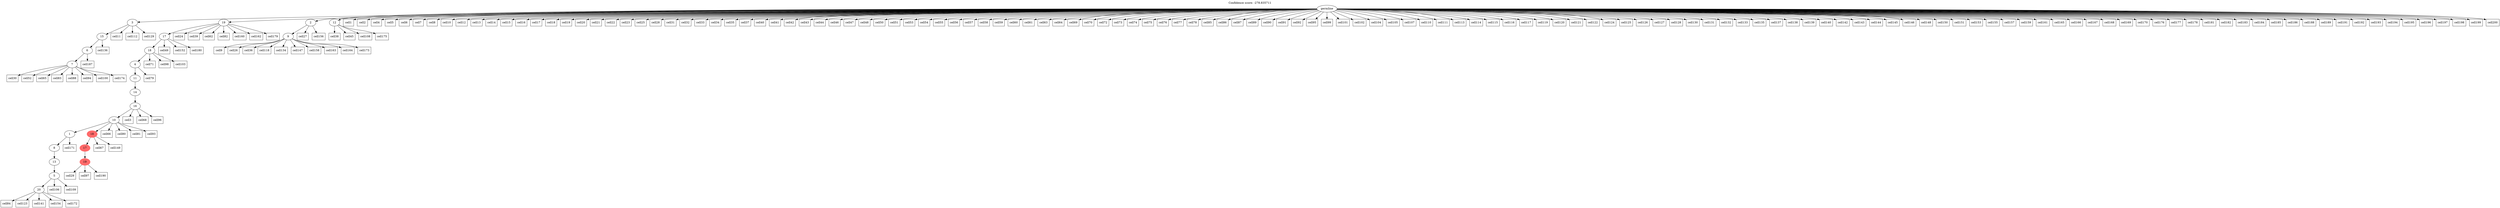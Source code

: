 digraph g {
	"22" -> "23";
	"23" [label="7"];
	"21" -> "22";
	"22" [label="6"];
	"20" -> "21";
	"21" [label="15"];
	"18" -> "19";
	"19" [label="20"];
	"17" -> "18";
	"18" [label="5"];
	"16" -> "17";
	"17" [label="13"];
	"15" -> "16";
	"16" [label="8"];
	"13" -> "14";
	"14" [color=indianred1, style=filled, label="19"];
	"12" -> "13";
	"13" [color=indianred1, style=filled, label="17"];
	"11" -> "12";
	"12" [color=indianred1, style=filled, label="18"];
	"11" -> "15";
	"15" [label="1"];
	"10" -> "11";
	"11" [label="10"];
	"9" -> "10";
	"10" [label="16"];
	"8" -> "9";
	"9" [label="14"];
	"7" -> "8";
	"8" [label="11"];
	"6" -> "7";
	"7" [label="4"];
	"5" -> "6";
	"6" [label="18"];
	"4" -> "5";
	"5" [label="17"];
	"1" -> "2";
	"2" [label="9"];
	"0" -> "1";
	"1" [label="2"];
	"0" -> "3";
	"3" [label="12"];
	"0" -> "4";
	"4" [label="19"];
	"0" -> "20";
	"20" [label="3"];
	"0" [label="germline"];
	"0" -> "cell1";
	"cell1" [shape=box];
	"0" -> "cell2";
	"cell2" [shape=box];
	"10" -> "cell3";
	"cell3" [shape=box];
	"0" -> "cell4";
	"cell4" [shape=box];
	"0" -> "cell5";
	"cell5" [shape=box];
	"0" -> "cell6";
	"cell6" [shape=box];
	"0" -> "cell7";
	"cell7" [shape=box];
	"0" -> "cell8";
	"cell8" [shape=box];
	"2" -> "cell9";
	"cell9" [shape=box];
	"0" -> "cell10";
	"cell10" [shape=box];
	"20" -> "cell11";
	"cell11" [shape=box];
	"0" -> "cell12";
	"cell12" [shape=box];
	"0" -> "cell13";
	"cell13" [shape=box];
	"0" -> "cell14";
	"cell14" [shape=box];
	"0" -> "cell15";
	"cell15" [shape=box];
	"0" -> "cell16";
	"cell16" [shape=box];
	"0" -> "cell17";
	"cell17" [shape=box];
	"0" -> "cell18";
	"cell18" [shape=box];
	"0" -> "cell19";
	"cell19" [shape=box];
	"0" -> "cell20";
	"cell20" [shape=box];
	"0" -> "cell21";
	"cell21" [shape=box];
	"0" -> "cell22";
	"cell22" [shape=box];
	"0" -> "cell23";
	"cell23" [shape=box];
	"4" -> "cell24";
	"cell24" [shape=box];
	"0" -> "cell25";
	"cell25" [shape=box];
	"2" -> "cell26";
	"cell26" [shape=box];
	"1" -> "cell27";
	"cell27" [shape=box];
	"0" -> "cell28";
	"cell28" [shape=box];
	"14" -> "cell29";
	"cell29" [shape=box];
	"23" -> "cell30";
	"cell30" [shape=box];
	"0" -> "cell31";
	"cell31" [shape=box];
	"0" -> "cell32";
	"cell32" [shape=box];
	"0" -> "cell33";
	"cell33" [shape=box];
	"0" -> "cell34";
	"cell34" [shape=box];
	"0" -> "cell35";
	"cell35" [shape=box];
	"2" -> "cell36";
	"cell36" [shape=box];
	"0" -> "cell37";
	"cell37" [shape=box];
	"3" -> "cell38";
	"cell38" [shape=box];
	"4" -> "cell39";
	"cell39" [shape=box];
	"0" -> "cell40";
	"cell40" [shape=box];
	"0" -> "cell41";
	"cell41" [shape=box];
	"0" -> "cell42";
	"cell42" [shape=box];
	"0" -> "cell43";
	"cell43" [shape=box];
	"0" -> "cell44";
	"cell44" [shape=box];
	"3" -> "cell45";
	"cell45" [shape=box];
	"0" -> "cell46";
	"cell46" [shape=box];
	"0" -> "cell47";
	"cell47" [shape=box];
	"0" -> "cell48";
	"cell48" [shape=box];
	"5" -> "cell49";
	"cell49" [shape=box];
	"0" -> "cell50";
	"cell50" [shape=box];
	"0" -> "cell51";
	"cell51" [shape=box];
	"23" -> "cell52";
	"cell52" [shape=box];
	"0" -> "cell53";
	"cell53" [shape=box];
	"0" -> "cell54";
	"cell54" [shape=box];
	"0" -> "cell55";
	"cell55" [shape=box];
	"0" -> "cell56";
	"cell56" [shape=box];
	"0" -> "cell57";
	"cell57" [shape=box];
	"0" -> "cell58";
	"cell58" [shape=box];
	"0" -> "cell59";
	"cell59" [shape=box];
	"0" -> "cell60";
	"cell60" [shape=box];
	"0" -> "cell61";
	"cell61" [shape=box];
	"4" -> "cell62";
	"cell62" [shape=box];
	"0" -> "cell63";
	"cell63" [shape=box];
	"0" -> "cell64";
	"cell64" [shape=box];
	"23" -> "cell65";
	"cell65" [shape=box];
	"11" -> "cell66";
	"cell66" [shape=box];
	"12" -> "cell67";
	"cell67" [shape=box];
	"10" -> "cell68";
	"cell68" [shape=box];
	"0" -> "cell69";
	"cell69" [shape=box];
	"0" -> "cell70";
	"cell70" [shape=box];
	"6" -> "cell71";
	"cell71" [shape=box];
	"0" -> "cell72";
	"cell72" [shape=box];
	"0" -> "cell73";
	"cell73" [shape=box];
	"0" -> "cell74";
	"cell74" [shape=box];
	"0" -> "cell75";
	"cell75" [shape=box];
	"0" -> "cell76";
	"cell76" [shape=box];
	"0" -> "cell77";
	"cell77" [shape=box];
	"0" -> "cell78";
	"cell78" [shape=box];
	"7" -> "cell79";
	"cell79" [shape=box];
	"11" -> "cell80";
	"cell80" [shape=box];
	"11" -> "cell81";
	"cell81" [shape=box];
	"4" -> "cell82";
	"cell82" [shape=box];
	"23" -> "cell83";
	"cell83" [shape=box];
	"19" -> "cell84";
	"cell84" [shape=box];
	"0" -> "cell85";
	"cell85" [shape=box];
	"0" -> "cell86";
	"cell86" [shape=box];
	"0" -> "cell87";
	"cell87" [shape=box];
	"23" -> "cell88";
	"cell88" [shape=box];
	"0" -> "cell89";
	"cell89" [shape=box];
	"0" -> "cell90";
	"cell90" [shape=box];
	"0" -> "cell91";
	"cell91" [shape=box];
	"0" -> "cell92";
	"cell92" [shape=box];
	"11" -> "cell93";
	"cell93" [shape=box];
	"23" -> "cell94";
	"cell94" [shape=box];
	"0" -> "cell95";
	"cell95" [shape=box];
	"10" -> "cell96";
	"cell96" [shape=box];
	"14" -> "cell97";
	"cell97" [shape=box];
	"6" -> "cell98";
	"cell98" [shape=box];
	"0" -> "cell99";
	"cell99" [shape=box];
	"23" -> "cell100";
	"cell100" [shape=box];
	"0" -> "cell101";
	"cell101" [shape=box];
	"0" -> "cell102";
	"cell102" [shape=box];
	"6" -> "cell103";
	"cell103" [shape=box];
	"0" -> "cell104";
	"cell104" [shape=box];
	"0" -> "cell105";
	"cell105" [shape=box];
	"18" -> "cell106";
	"cell106" [shape=box];
	"0" -> "cell107";
	"cell107" [shape=box];
	"3" -> "cell108";
	"cell108" [shape=box];
	"18" -> "cell109";
	"cell109" [shape=box];
	"0" -> "cell110";
	"cell110" [shape=box];
	"0" -> "cell111";
	"cell111" [shape=box];
	"20" -> "cell112";
	"cell112" [shape=box];
	"0" -> "cell113";
	"cell113" [shape=box];
	"0" -> "cell114";
	"cell114" [shape=box];
	"0" -> "cell115";
	"cell115" [shape=box];
	"0" -> "cell116";
	"cell116" [shape=box];
	"0" -> "cell117";
	"cell117" [shape=box];
	"2" -> "cell118";
	"cell118" [shape=box];
	"0" -> "cell119";
	"cell119" [shape=box];
	"0" -> "cell120";
	"cell120" [shape=box];
	"0" -> "cell121";
	"cell121" [shape=box];
	"0" -> "cell122";
	"cell122" [shape=box];
	"19" -> "cell123";
	"cell123" [shape=box];
	"0" -> "cell124";
	"cell124" [shape=box];
	"0" -> "cell125";
	"cell125" [shape=box];
	"0" -> "cell126";
	"cell126" [shape=box];
	"0" -> "cell127";
	"cell127" [shape=box];
	"0" -> "cell128";
	"cell128" [shape=box];
	"20" -> "cell129";
	"cell129" [shape=box];
	"0" -> "cell130";
	"cell130" [shape=box];
	"0" -> "cell131";
	"cell131" [shape=box];
	"0" -> "cell132";
	"cell132" [shape=box];
	"0" -> "cell133";
	"cell133" [shape=box];
	"2" -> "cell134";
	"cell134" [shape=box];
	"0" -> "cell135";
	"cell135" [shape=box];
	"21" -> "cell136";
	"cell136" [shape=box];
	"0" -> "cell137";
	"cell137" [shape=box];
	"0" -> "cell138";
	"cell138" [shape=box];
	"0" -> "cell139";
	"cell139" [shape=box];
	"0" -> "cell140";
	"cell140" [shape=box];
	"19" -> "cell141";
	"cell141" [shape=box];
	"0" -> "cell142";
	"cell142" [shape=box];
	"0" -> "cell143";
	"cell143" [shape=box];
	"0" -> "cell144";
	"cell144" [shape=box];
	"0" -> "cell145";
	"cell145" [shape=box];
	"0" -> "cell146";
	"cell146" [shape=box];
	"2" -> "cell147";
	"cell147" [shape=box];
	"0" -> "cell148";
	"cell148" [shape=box];
	"12" -> "cell149";
	"cell149" [shape=box];
	"0" -> "cell150";
	"cell150" [shape=box];
	"0" -> "cell151";
	"cell151" [shape=box];
	"5" -> "cell152";
	"cell152" [shape=box];
	"0" -> "cell153";
	"cell153" [shape=box];
	"19" -> "cell154";
	"cell154" [shape=box];
	"0" -> "cell155";
	"cell155" [shape=box];
	"1" -> "cell156";
	"cell156" [shape=box];
	"0" -> "cell157";
	"cell157" [shape=box];
	"2" -> "cell158";
	"cell158" [shape=box];
	"0" -> "cell159";
	"cell159" [shape=box];
	"4" -> "cell160";
	"cell160" [shape=box];
	"0" -> "cell161";
	"cell161" [shape=box];
	"4" -> "cell162";
	"cell162" [shape=box];
	"2" -> "cell163";
	"cell163" [shape=box];
	"2" -> "cell164";
	"cell164" [shape=box];
	"0" -> "cell165";
	"cell165" [shape=box];
	"0" -> "cell166";
	"cell166" [shape=box];
	"0" -> "cell167";
	"cell167" [shape=box];
	"0" -> "cell168";
	"cell168" [shape=box];
	"0" -> "cell169";
	"cell169" [shape=box];
	"0" -> "cell170";
	"cell170" [shape=box];
	"15" -> "cell171";
	"cell171" [shape=box];
	"19" -> "cell172";
	"cell172" [shape=box];
	"2" -> "cell173";
	"cell173" [shape=box];
	"23" -> "cell174";
	"cell174" [shape=box];
	"3" -> "cell175";
	"cell175" [shape=box];
	"0" -> "cell176";
	"cell176" [shape=box];
	"0" -> "cell177";
	"cell177" [shape=box];
	"0" -> "cell178";
	"cell178" [shape=box];
	"4" -> "cell179";
	"cell179" [shape=box];
	"5" -> "cell180";
	"cell180" [shape=box];
	"0" -> "cell181";
	"cell181" [shape=box];
	"0" -> "cell182";
	"cell182" [shape=box];
	"0" -> "cell183";
	"cell183" [shape=box];
	"0" -> "cell184";
	"cell184" [shape=box];
	"0" -> "cell185";
	"cell185" [shape=box];
	"0" -> "cell186";
	"cell186" [shape=box];
	"22" -> "cell187";
	"cell187" [shape=box];
	"0" -> "cell188";
	"cell188" [shape=box];
	"0" -> "cell189";
	"cell189" [shape=box];
	"14" -> "cell190";
	"cell190" [shape=box];
	"0" -> "cell191";
	"cell191" [shape=box];
	"0" -> "cell192";
	"cell192" [shape=box];
	"0" -> "cell193";
	"cell193" [shape=box];
	"0" -> "cell194";
	"cell194" [shape=box];
	"0" -> "cell195";
	"cell195" [shape=box];
	"0" -> "cell196";
	"cell196" [shape=box];
	"0" -> "cell197";
	"cell197" [shape=box];
	"0" -> "cell198";
	"cell198" [shape=box];
	"0" -> "cell199";
	"cell199" [shape=box];
	"0" -> "cell200";
	"cell200" [shape=box];
	labelloc="t";
	label="Confidence score: -278.835711";
}
